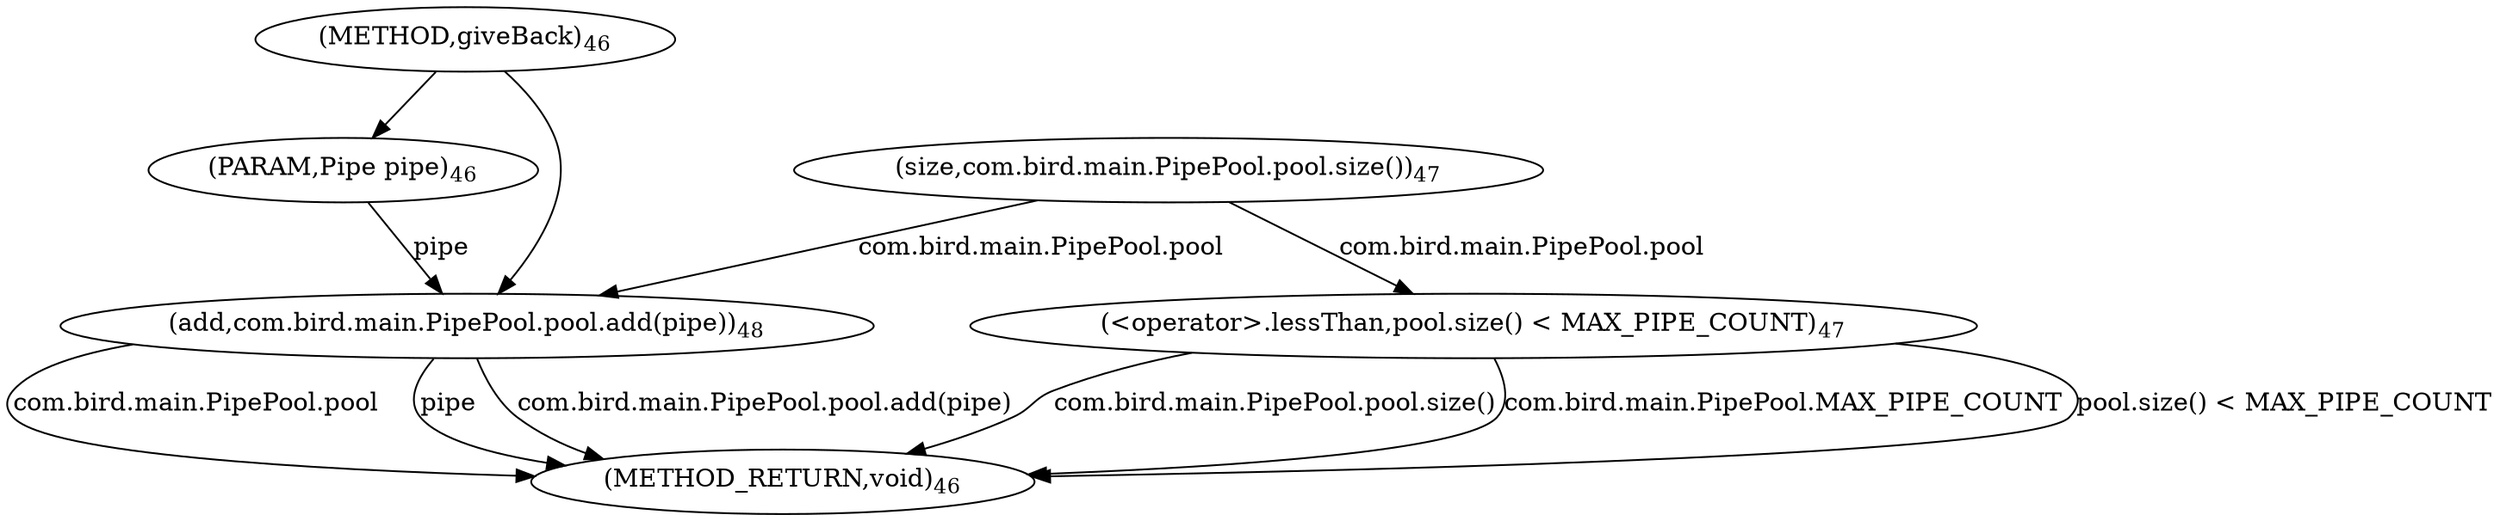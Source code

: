 digraph "giveBack" {  
"62" [label = <(METHOD,giveBack)<SUB>46</SUB>> ]
"82" [label = <(METHOD_RETURN,void)<SUB>46</SUB>> ]
"63" [label = <(PARAM,Pipe pipe)<SUB>46</SUB>> ]
"66" [label = <(&lt;operator&gt;.lessThan,pool.size() &lt; MAX_PIPE_COUNT)<SUB>47</SUB>> ]
"66" [label = <(&lt;operator&gt;.lessThan,pool.size() &lt; MAX_PIPE_COUNT)<SUB>47</SUB>> ]
"66" [label = <(&lt;operator&gt;.lessThan,pool.size() &lt; MAX_PIPE_COUNT)<SUB>47</SUB>> ]
"75" [label = <(add,com.bird.main.PipePool.pool.add(pipe))<SUB>48</SUB>> ]
"67" [label = <(size,com.bird.main.PipePool.pool.size())<SUB>47</SUB>> ]
"75" [label = <(add,com.bird.main.PipePool.pool.add(pipe))<SUB>48</SUB>> ]
"75" [label = <(add,com.bird.main.PipePool.pool.add(pipe))<SUB>48</SUB>> ]
  "66" -> "82"  [ label = "com.bird.main.PipePool.pool.size()"] 
  "66" -> "82"  [ label = "com.bird.main.PipePool.MAX_PIPE_COUNT"] 
  "66" -> "82"  [ label = "pool.size() &lt; MAX_PIPE_COUNT"] 
  "75" -> "82"  [ label = "com.bird.main.PipePool.pool"] 
  "75" -> "82"  [ label = "pipe"] 
  "75" -> "82"  [ label = "com.bird.main.PipePool.pool.add(pipe)"] 
  "62" -> "63" 
  "67" -> "66"  [ label = "com.bird.main.PipePool.pool"] 
  "67" -> "75"  [ label = "com.bird.main.PipePool.pool"] 
  "63" -> "75"  [ label = "pipe"] 
  "62" -> "75" 
}
